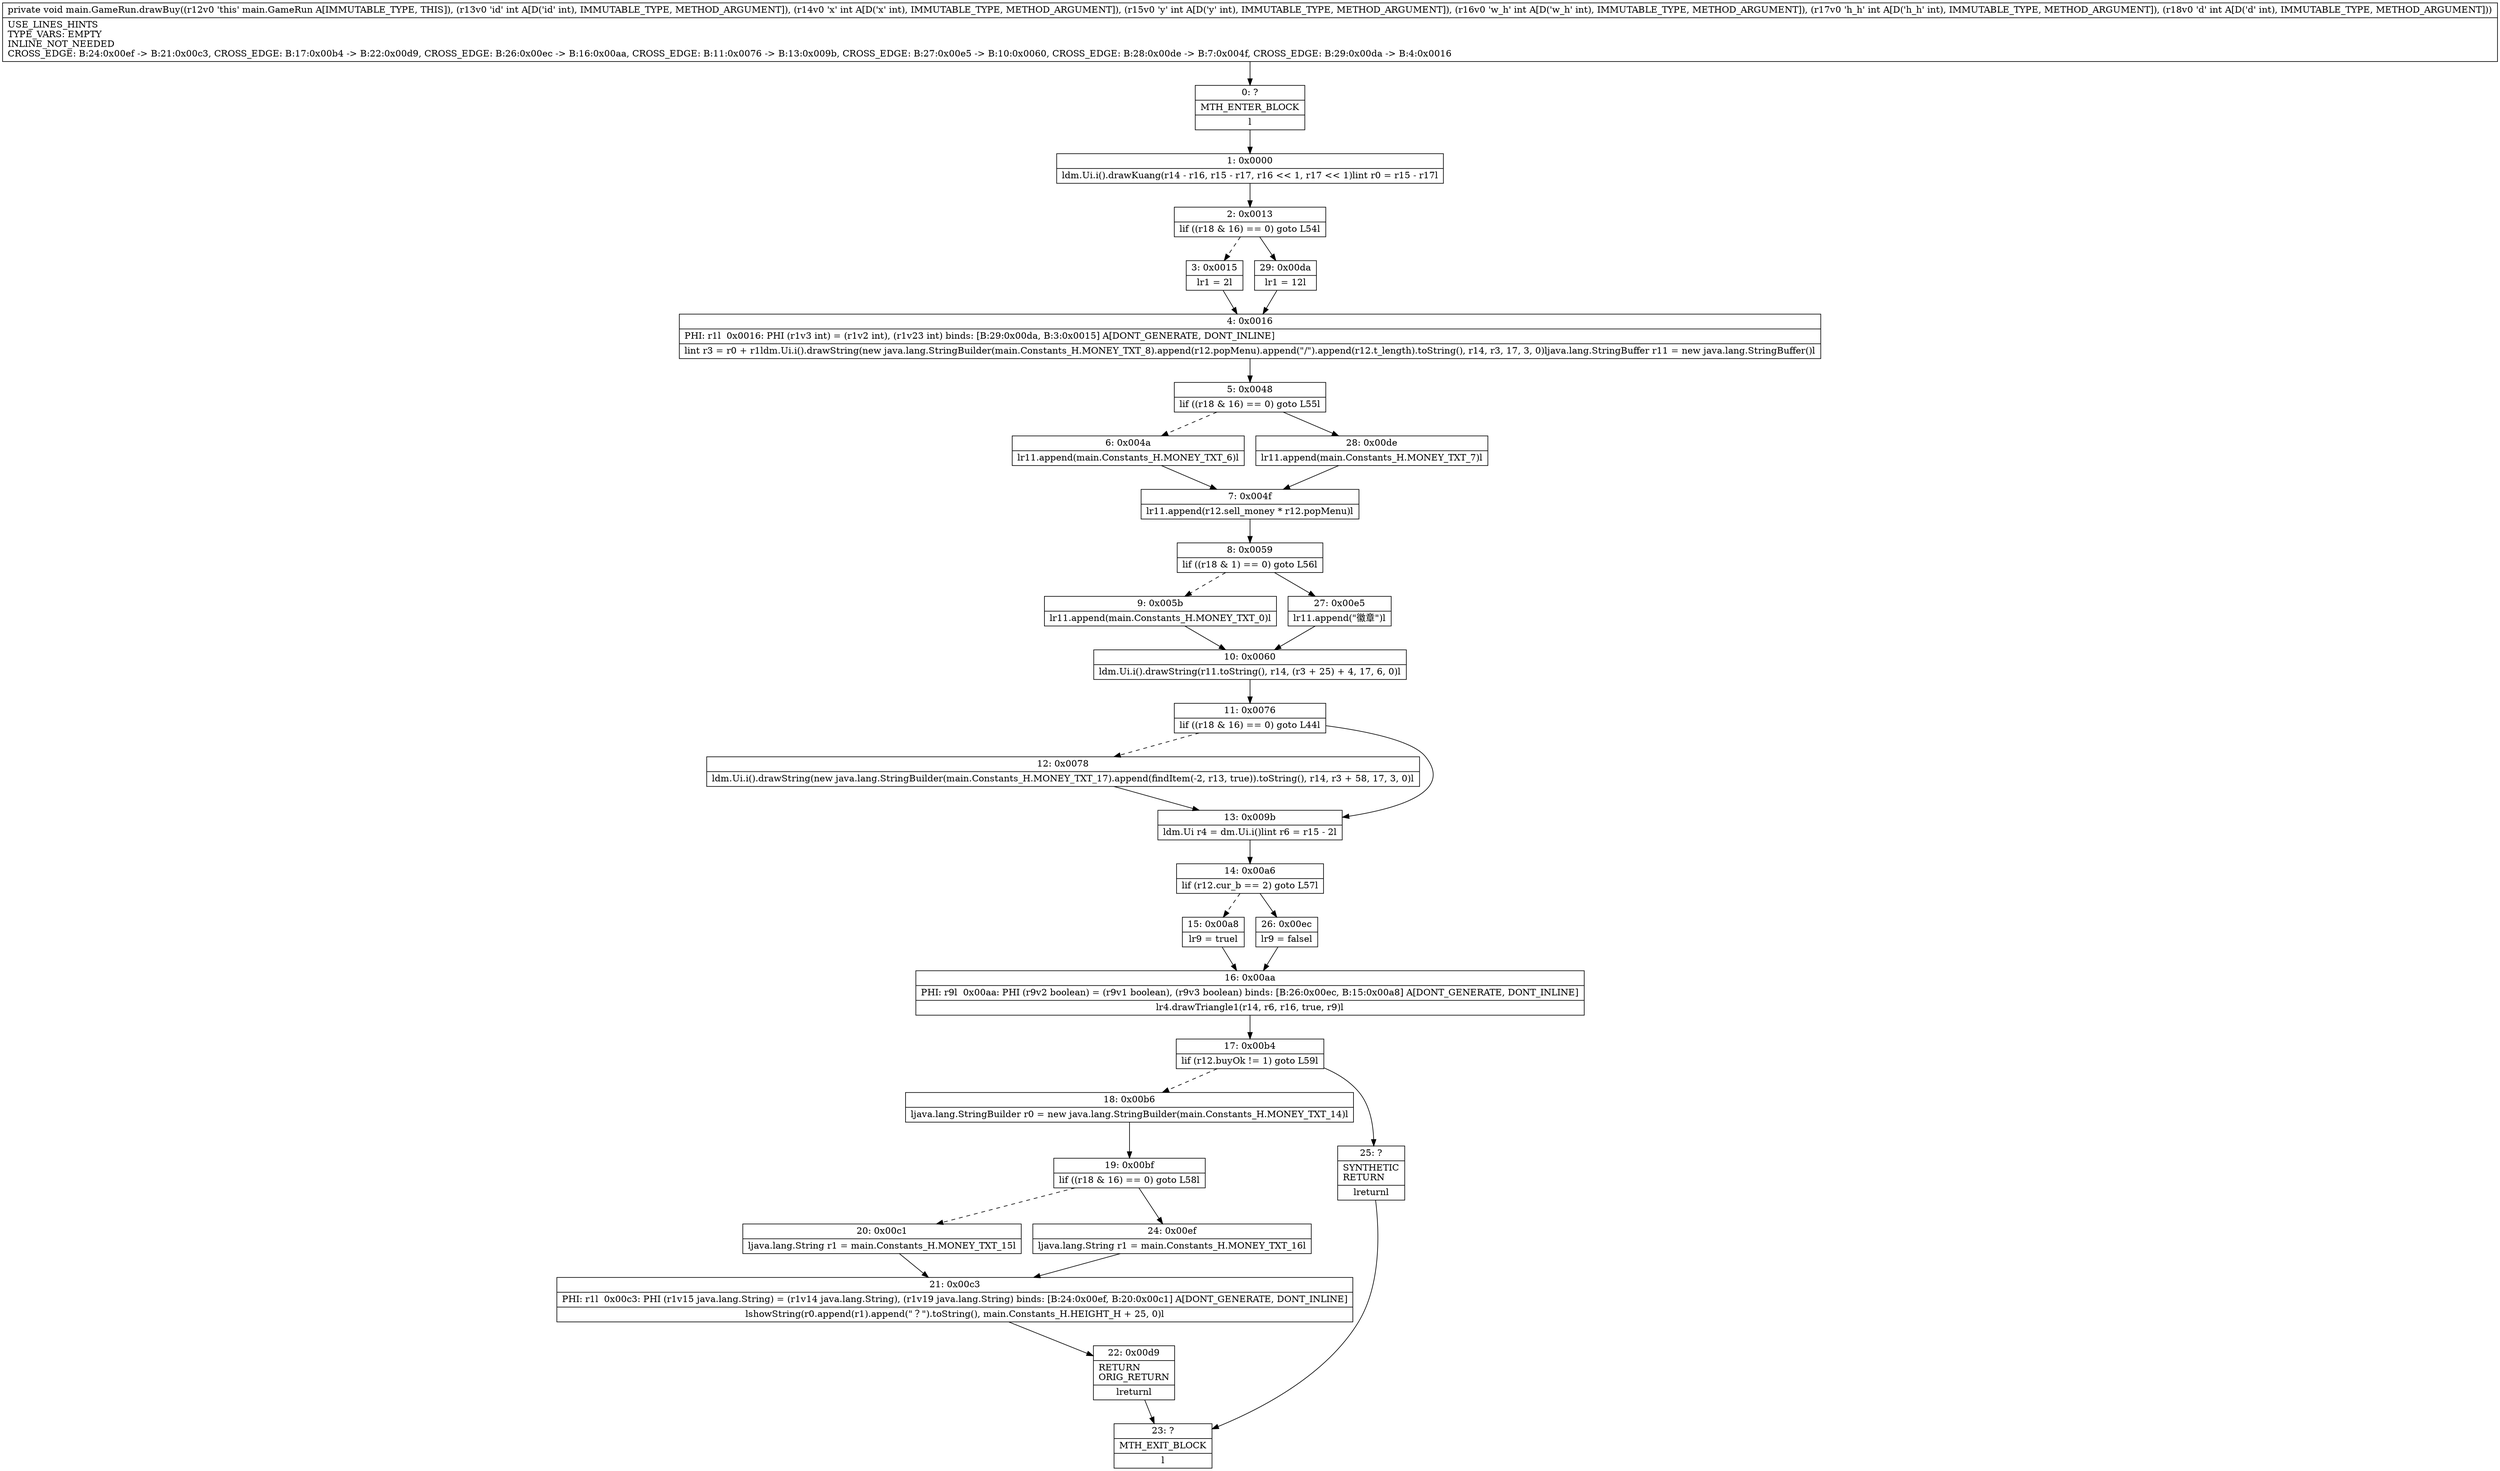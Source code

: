digraph "CFG formain.GameRun.drawBuy(IIIIII)V" {
Node_0 [shape=record,label="{0\:\ ?|MTH_ENTER_BLOCK\l|l}"];
Node_1 [shape=record,label="{1\:\ 0x0000|ldm.Ui.i().drawKuang(r14 \- r16, r15 \- r17, r16 \<\< 1, r17 \<\< 1)lint r0 = r15 \- r17l}"];
Node_2 [shape=record,label="{2\:\ 0x0013|lif ((r18 & 16) == 0) goto L54l}"];
Node_3 [shape=record,label="{3\:\ 0x0015|lr1 = 2l}"];
Node_4 [shape=record,label="{4\:\ 0x0016|PHI: r1l  0x0016: PHI (r1v3 int) = (r1v2 int), (r1v23 int) binds: [B:29:0x00da, B:3:0x0015] A[DONT_GENERATE, DONT_INLINE]\l|lint r3 = r0 + r1ldm.Ui.i().drawString(new java.lang.StringBuilder(main.Constants_H.MONEY_TXT_8).append(r12.popMenu).append(\"\/\").append(r12.t_length).toString(), r14, r3, 17, 3, 0)ljava.lang.StringBuffer r11 = new java.lang.StringBuffer()l}"];
Node_5 [shape=record,label="{5\:\ 0x0048|lif ((r18 & 16) == 0) goto L55l}"];
Node_6 [shape=record,label="{6\:\ 0x004a|lr11.append(main.Constants_H.MONEY_TXT_6)l}"];
Node_7 [shape=record,label="{7\:\ 0x004f|lr11.append(r12.sell_money * r12.popMenu)l}"];
Node_8 [shape=record,label="{8\:\ 0x0059|lif ((r18 & 1) == 0) goto L56l}"];
Node_9 [shape=record,label="{9\:\ 0x005b|lr11.append(main.Constants_H.MONEY_TXT_0)l}"];
Node_10 [shape=record,label="{10\:\ 0x0060|ldm.Ui.i().drawString(r11.toString(), r14, (r3 + 25) + 4, 17, 6, 0)l}"];
Node_11 [shape=record,label="{11\:\ 0x0076|lif ((r18 & 16) == 0) goto L44l}"];
Node_12 [shape=record,label="{12\:\ 0x0078|ldm.Ui.i().drawString(new java.lang.StringBuilder(main.Constants_H.MONEY_TXT_17).append(findItem(\-2, r13, true)).toString(), r14, r3 + 58, 17, 3, 0)l}"];
Node_13 [shape=record,label="{13\:\ 0x009b|ldm.Ui r4 = dm.Ui.i()lint r6 = r15 \- 2l}"];
Node_14 [shape=record,label="{14\:\ 0x00a6|lif (r12.cur_b == 2) goto L57l}"];
Node_15 [shape=record,label="{15\:\ 0x00a8|lr9 = truel}"];
Node_16 [shape=record,label="{16\:\ 0x00aa|PHI: r9l  0x00aa: PHI (r9v2 boolean) = (r9v1 boolean), (r9v3 boolean) binds: [B:26:0x00ec, B:15:0x00a8] A[DONT_GENERATE, DONT_INLINE]\l|lr4.drawTriangle1(r14, r6, r16, true, r9)l}"];
Node_17 [shape=record,label="{17\:\ 0x00b4|lif (r12.buyOk != 1) goto L59l}"];
Node_18 [shape=record,label="{18\:\ 0x00b6|ljava.lang.StringBuilder r0 = new java.lang.StringBuilder(main.Constants_H.MONEY_TXT_14)l}"];
Node_19 [shape=record,label="{19\:\ 0x00bf|lif ((r18 & 16) == 0) goto L58l}"];
Node_20 [shape=record,label="{20\:\ 0x00c1|ljava.lang.String r1 = main.Constants_H.MONEY_TXT_15l}"];
Node_21 [shape=record,label="{21\:\ 0x00c3|PHI: r1l  0x00c3: PHI (r1v15 java.lang.String) = (r1v14 java.lang.String), (r1v19 java.lang.String) binds: [B:24:0x00ef, B:20:0x00c1] A[DONT_GENERATE, DONT_INLINE]\l|lshowString(r0.append(r1).append(\"？\").toString(), main.Constants_H.HEIGHT_H + 25, 0)l}"];
Node_22 [shape=record,label="{22\:\ 0x00d9|RETURN\lORIG_RETURN\l|lreturnl}"];
Node_23 [shape=record,label="{23\:\ ?|MTH_EXIT_BLOCK\l|l}"];
Node_24 [shape=record,label="{24\:\ 0x00ef|ljava.lang.String r1 = main.Constants_H.MONEY_TXT_16l}"];
Node_25 [shape=record,label="{25\:\ ?|SYNTHETIC\lRETURN\l|lreturnl}"];
Node_26 [shape=record,label="{26\:\ 0x00ec|lr9 = falsel}"];
Node_27 [shape=record,label="{27\:\ 0x00e5|lr11.append(\"徽章\")l}"];
Node_28 [shape=record,label="{28\:\ 0x00de|lr11.append(main.Constants_H.MONEY_TXT_7)l}"];
Node_29 [shape=record,label="{29\:\ 0x00da|lr1 = 12l}"];
MethodNode[shape=record,label="{private void main.GameRun.drawBuy((r12v0 'this' main.GameRun A[IMMUTABLE_TYPE, THIS]), (r13v0 'id' int A[D('id' int), IMMUTABLE_TYPE, METHOD_ARGUMENT]), (r14v0 'x' int A[D('x' int), IMMUTABLE_TYPE, METHOD_ARGUMENT]), (r15v0 'y' int A[D('y' int), IMMUTABLE_TYPE, METHOD_ARGUMENT]), (r16v0 'w_h' int A[D('w_h' int), IMMUTABLE_TYPE, METHOD_ARGUMENT]), (r17v0 'h_h' int A[D('h_h' int), IMMUTABLE_TYPE, METHOD_ARGUMENT]), (r18v0 'd' int A[D('d' int), IMMUTABLE_TYPE, METHOD_ARGUMENT]))  | USE_LINES_HINTS\lTYPE_VARS: EMPTY\lINLINE_NOT_NEEDED\lCROSS_EDGE: B:24:0x00ef \-\> B:21:0x00c3, CROSS_EDGE: B:17:0x00b4 \-\> B:22:0x00d9, CROSS_EDGE: B:26:0x00ec \-\> B:16:0x00aa, CROSS_EDGE: B:11:0x0076 \-\> B:13:0x009b, CROSS_EDGE: B:27:0x00e5 \-\> B:10:0x0060, CROSS_EDGE: B:28:0x00de \-\> B:7:0x004f, CROSS_EDGE: B:29:0x00da \-\> B:4:0x0016\l}"];
MethodNode -> Node_0;
Node_0 -> Node_1;
Node_1 -> Node_2;
Node_2 -> Node_3[style=dashed];
Node_2 -> Node_29;
Node_3 -> Node_4;
Node_4 -> Node_5;
Node_5 -> Node_6[style=dashed];
Node_5 -> Node_28;
Node_6 -> Node_7;
Node_7 -> Node_8;
Node_8 -> Node_9[style=dashed];
Node_8 -> Node_27;
Node_9 -> Node_10;
Node_10 -> Node_11;
Node_11 -> Node_12[style=dashed];
Node_11 -> Node_13;
Node_12 -> Node_13;
Node_13 -> Node_14;
Node_14 -> Node_15[style=dashed];
Node_14 -> Node_26;
Node_15 -> Node_16;
Node_16 -> Node_17;
Node_17 -> Node_18[style=dashed];
Node_17 -> Node_25;
Node_18 -> Node_19;
Node_19 -> Node_20[style=dashed];
Node_19 -> Node_24;
Node_20 -> Node_21;
Node_21 -> Node_22;
Node_22 -> Node_23;
Node_24 -> Node_21;
Node_25 -> Node_23;
Node_26 -> Node_16;
Node_27 -> Node_10;
Node_28 -> Node_7;
Node_29 -> Node_4;
}

